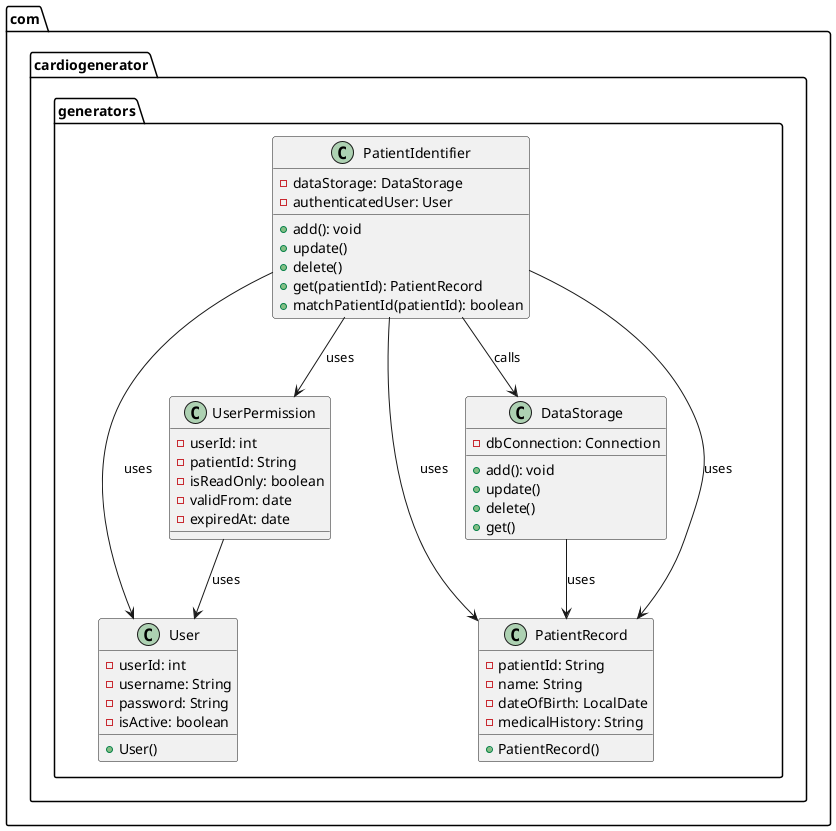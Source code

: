 @startuml
'https://plantuml.com/class-diagram
allowmixing

package "com.cardiogenerator.generators"{
class DataStorage {
- dbConnection: Connection
+ add(): void
+ update()
+ delete()
+ get()
}

class User {

- userId: int
- username: String
- password: String
- isActive: boolean
+ User()

}

class UserPermission {

- userId: int
- patientId: String
- isReadOnly: boolean
- validFrom: date
- expiredAt: date

}


class PatientIdentifier {
- dataStorage: DataStorage
- authenticatedUser: User
+ add(): void
+ update()
+ delete()
+ get(patientId): PatientRecord
+ matchPatientId(patientId): boolean
}


class PatientRecord {

- patientId: String
- name: String
- dateOfBirth: LocalDate
- medicalHistory: String
+ PatientRecord()
 }
}
PatientIdentifier --> UserPermission: uses
PatientIdentifier --> User: uses
PatientIdentifier --> PatientRecord: uses
PatientIdentifier --> DataStorage: calls
DataStorage --> PatientRecord: uses
UserPermission --> User: uses
PatientIdentifier --> PatientRecord: uses


@enduml